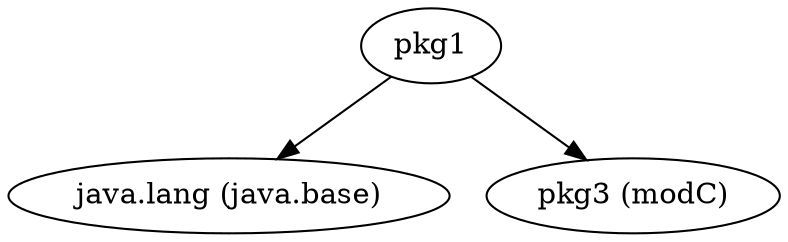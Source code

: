 digraph "modA" {
    // Path: /Users/kouichi/src/moglabo/lang/java/practicemodule/cyclicdependencies/modA.jar
   "pkg1"                                             -> "java.lang (java.base)";
   "pkg1"                                             -> "pkg3 (modC)";
}
